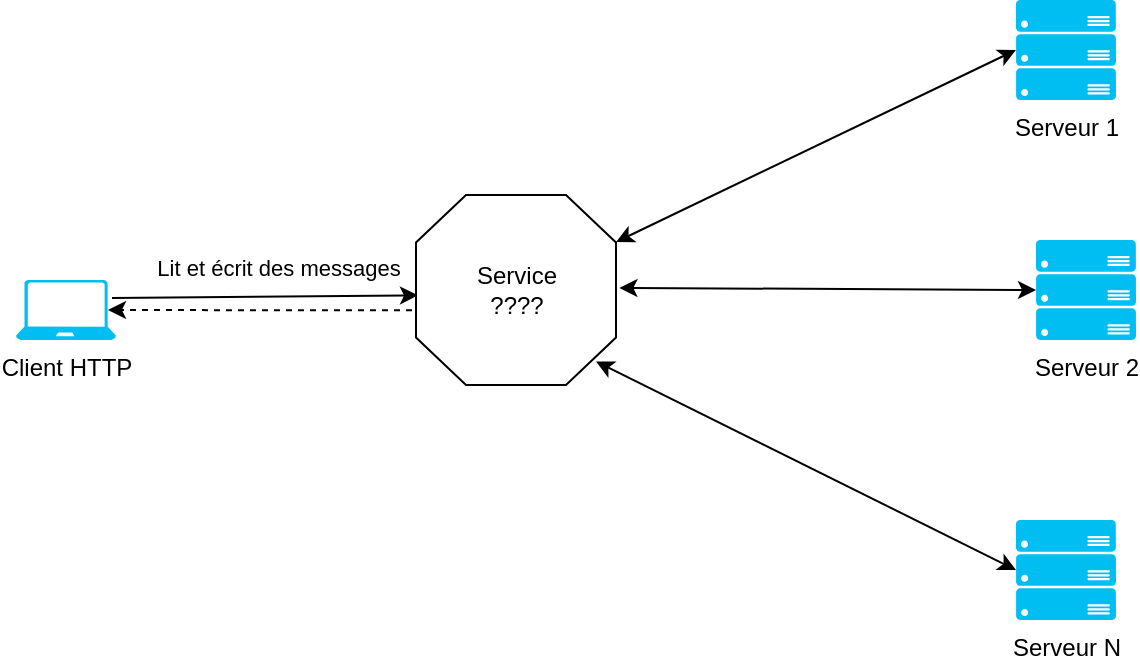 <mxfile version="17.0.0" type="device"><diagram id="hgKMzffdjP7wMpuV3e5r" name="Page-1"><mxGraphModel dx="1106" dy="534" grid="1" gridSize="10" guides="1" tooltips="1" connect="1" arrows="1" fold="1" page="1" pageScale="1" pageWidth="850" pageHeight="1100" math="0" shadow="0"><root><mxCell id="0"/><mxCell id="1" parent="0"/><mxCell id="FD23MbmTOf5WjTjYxofJ-1" value="Client HTTP" style="verticalLabelPosition=bottom;html=1;verticalAlign=top;align=center;strokeColor=none;fillColor=#00BEF2;shape=mxgraph.azure.laptop;pointerEvents=1;" parent="1" vertex="1"><mxGeometry x="80" y="320" width="50" height="30" as="geometry"/></mxCell><mxCell id="FD23MbmTOf5WjTjYxofJ-2" value="" style="endArrow=classic;html=1;exitX=0.96;exitY=0.3;exitDx=0;exitDy=0;exitPerimeter=0;entryX=0.01;entryY=0.528;entryDx=0;entryDy=0;entryPerimeter=0;" parent="1" source="FD23MbmTOf5WjTjYxofJ-1" target="cfYmUac7HTGwaC3Mq4MX-1" edge="1"><mxGeometry width="50" height="50" relative="1" as="geometry"><mxPoint x="400" y="420" as="sourcePoint"/><mxPoint x="270" y="360" as="targetPoint"/><Array as="points"/></mxGeometry></mxCell><mxCell id="BVelakfelMz7CEoI4x5Y-1" value="Lit et écrit des messages" style="edgeLabel;html=1;align=center;verticalAlign=middle;resizable=0;points=[];" parent="FD23MbmTOf5WjTjYxofJ-2" vertex="1" connectable="0"><mxGeometry x="-0.155" relative="1" as="geometry"><mxPoint x="18" y="-15" as="offset"/></mxGeometry></mxCell><mxCell id="BVelakfelMz7CEoI4x5Y-3" style="edgeStyle=orthogonalEdgeStyle;rounded=0;orthogonalLoop=1;jettySize=auto;html=1;entryX=0.92;entryY=0.5;entryDx=0;entryDy=0;entryPerimeter=0;dashed=1;exitX=-0.02;exitY=0.606;exitDx=0;exitDy=0;exitPerimeter=0;" parent="1" source="cfYmUac7HTGwaC3Mq4MX-1" target="FD23MbmTOf5WjTjYxofJ-1" edge="1"><mxGeometry relative="1" as="geometry"><mxPoint x="250" y="380" as="sourcePoint"/></mxGeometry></mxCell><mxCell id="FD23MbmTOf5WjTjYxofJ-7" value="Serveur 1" style="verticalLabelPosition=bottom;html=1;verticalAlign=top;align=center;strokeColor=none;fillColor=#00BEF2;shape=mxgraph.azure.server_rack;" parent="1" vertex="1"><mxGeometry x="580" y="180" width="50" height="50" as="geometry"/></mxCell><mxCell id="cfYmUac7HTGwaC3Mq4MX-8" style="rounded=0;orthogonalLoop=1;jettySize=auto;html=1;entryX=0;entryY=0.5;entryDx=0;entryDy=0;entryPerimeter=0;endArrow=classic;endFill=1;startArrow=classic;startFill=1;" parent="1" source="cfYmUac7HTGwaC3Mq4MX-1" target="FD23MbmTOf5WjTjYxofJ-7" edge="1"><mxGeometry relative="1" as="geometry"/></mxCell><mxCell id="cfYmUac7HTGwaC3Mq4MX-1" value="Service&lt;br&gt;????" style="verticalLabelPosition=middle;verticalAlign=middle;html=1;shape=mxgraph.basic.polygon;polyCoords=[[0.25,0],[0.75,0],[1,0.25],[1,0.75],[0.75,1],[0.25,1],[0,0.75],[0,0.25]];polyline=0;labelPosition=center;align=center;" parent="1" vertex="1"><mxGeometry x="280" y="277.5" width="100" height="95" as="geometry"/></mxCell><mxCell id="cfYmUac7HTGwaC3Mq4MX-4" value="Serveur 2" style="verticalLabelPosition=bottom;html=1;verticalAlign=top;align=center;strokeColor=none;fillColor=#00BEF2;shape=mxgraph.azure.server_rack;" parent="1" vertex="1"><mxGeometry x="590" y="300" width="50" height="50" as="geometry"/></mxCell><mxCell id="cfYmUac7HTGwaC3Mq4MX-9" style="rounded=0;orthogonalLoop=1;jettySize=auto;html=1;entryX=0;entryY=0.5;entryDx=0;entryDy=0;entryPerimeter=0;endArrow=classic;endFill=1;startArrow=classic;startFill=1;exitX=1.017;exitY=0.489;exitDx=0;exitDy=0;exitPerimeter=0;" parent="1" source="cfYmUac7HTGwaC3Mq4MX-1" target="cfYmUac7HTGwaC3Mq4MX-4" edge="1"><mxGeometry relative="1" as="geometry"><mxPoint x="390" y="311" as="sourcePoint"/><mxPoint x="590" y="215" as="targetPoint"/></mxGeometry></mxCell><mxCell id="umLNhUQEeqkMi_TLdgpF-1" value="Serveur N" style="verticalLabelPosition=bottom;html=1;verticalAlign=top;align=center;strokeColor=none;fillColor=#00BEF2;shape=mxgraph.azure.server_rack;" vertex="1" parent="1"><mxGeometry x="580" y="440" width="50" height="50" as="geometry"/></mxCell><mxCell id="umLNhUQEeqkMi_TLdgpF-2" style="rounded=0;orthogonalLoop=1;jettySize=auto;html=1;entryX=0;entryY=0.5;entryDx=0;entryDy=0;entryPerimeter=0;endArrow=classic;endFill=1;startArrow=classic;startFill=1;exitX=1.017;exitY=0.489;exitDx=0;exitDy=0;exitPerimeter=0;" edge="1" parent="1" target="umLNhUQEeqkMi_TLdgpF-1"><mxGeometry relative="1" as="geometry"><mxPoint x="370.0" y="360.725" as="sourcePoint"/><mxPoint x="568.3" y="434.27" as="targetPoint"/></mxGeometry></mxCell></root></mxGraphModel></diagram></mxfile>
